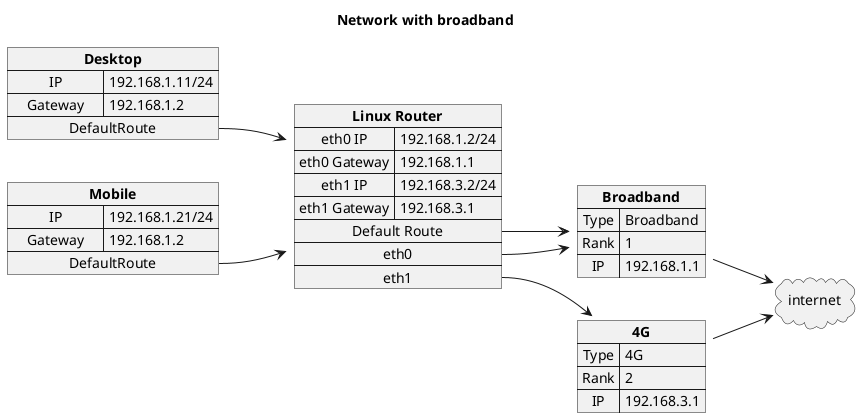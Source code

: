 @startuml
left to right direction
' Horizontal lines: -->, <--, <-->
' Vertical lines: ->, <-, <->
title Network with broadband

cloud internet 

map "**Broadband**" as modem1 {
  Type => Broadband
  Rank => 1
  IP => 192.168.1.1
}

map "**4G**" as modem2 {
  Type => 4G
  Rank => 2
  IP => 192.168.3.1
}

modem1 --> internet
modem2 --> internet

map "**Linux Router**" as router {
  eth0 IP => 192.168.1.2/24
  eth0 Gateway => 192.168.1.1
  eth1 IP => 192.168.3.2/24
  eth1 Gateway => 192.168.3.1
  Default Route *--> modem1
  eth0 *--> modem1
  eth1 *--> modem2
}

map "**Desktop**" as d {
  IP => 192.168.1.11/24
  Gateway => 192.168.1.2
  DefaultRoute *--> router
}

map "**Mobile**" as m {
  IP => 192.168.1.21/24
  Gateway => 192.168.1.2
  DefaultRoute *--> router
}

@enduml